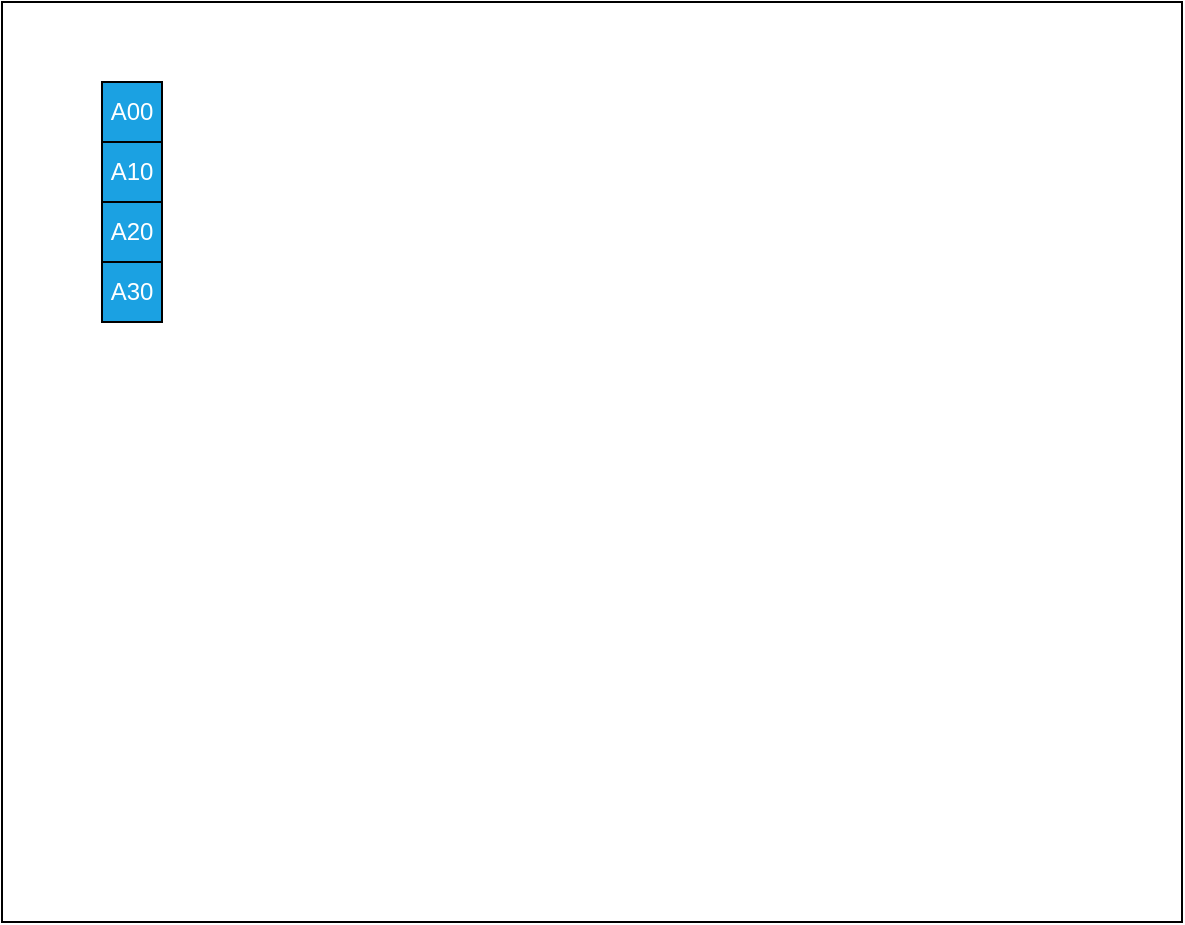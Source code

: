 <mxfile version="20.0.1" type="github">
  <diagram id="pnSq_1IhxVE68YEBTWZQ" name="Page-1">
    <mxGraphModel dx="716" dy="366" grid="1" gridSize="10" guides="1" tooltips="1" connect="1" arrows="1" fold="1" page="1" pageScale="1" pageWidth="827" pageHeight="1169" math="0" shadow="0">
      <root>
        <mxCell id="0" />
        <mxCell id="1" parent="0" />
        <mxCell id="lQlo6ACK6iJCIDcUo_zY-1" value="" style="rounded=0;whiteSpace=wrap;html=1;" vertex="1" parent="1">
          <mxGeometry x="110" y="70" width="590" height="460" as="geometry" />
        </mxCell>
        <mxCell id="lQlo6ACK6iJCIDcUo_zY-3" value="A00" style="rounded=0;whiteSpace=wrap;html=1;fillColor=#1ba1e2;fontColor=#ffffff;strokeColor=default;" vertex="1" parent="1">
          <mxGeometry x="160" y="110" width="30" height="30" as="geometry" />
        </mxCell>
        <mxCell id="lQlo6ACK6iJCIDcUo_zY-4" value="A10" style="rounded=0;whiteSpace=wrap;html=1;fillColor=#1ba1e2;fontColor=#ffffff;strokeColor=#000000;" vertex="1" parent="1">
          <mxGeometry x="160" y="140" width="30" height="30" as="geometry" />
        </mxCell>
        <mxCell id="lQlo6ACK6iJCIDcUo_zY-6" value="A20" style="rounded=0;whiteSpace=wrap;html=1;fillColor=#1ba1e2;fontColor=#ffffff;strokeColor=#000000;" vertex="1" parent="1">
          <mxGeometry x="160" y="170" width="30" height="30" as="geometry" />
        </mxCell>
        <mxCell id="lQlo6ACK6iJCIDcUo_zY-7" value="A30" style="rounded=0;whiteSpace=wrap;html=1;fillColor=#1ba1e2;fontColor=#ffffff;strokeColor=#000000;" vertex="1" parent="1">
          <mxGeometry x="160" y="200" width="30" height="30" as="geometry" />
        </mxCell>
      </root>
    </mxGraphModel>
  </diagram>
</mxfile>
